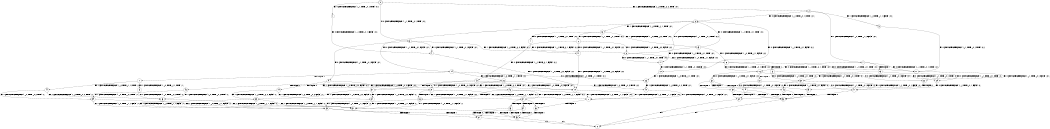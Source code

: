 digraph BCG {
size = "7, 10.5";
center = TRUE;
node [shape = circle];
0 [peripheries = 2];
0 -> 1 [label = "EX !0 !ATOMIC_EXCH_BRANCH (1, +1, TRUE, +0, 1, TRUE) !:0:1:"];
0 -> 2 [label = "EX !1 !ATOMIC_EXCH_BRANCH (1, +0, TRUE, +0, 2, TRUE) !:0:1:"];
0 -> 3 [label = "EX !0 !ATOMIC_EXCH_BRANCH (1, +1, TRUE, +0, 1, TRUE) !:0:1:"];
1 -> 4 [label = "EX !0 !ATOMIC_EXCH_BRANCH (1, +1, TRUE, +0, 1, FALSE) !:0:1:"];
2 -> 5 [label = "EX !1 !ATOMIC_EXCH_BRANCH (1, +0, TRUE, +1, 1, FALSE) !:0:1:"];
2 -> 6 [label = "EX !0 !ATOMIC_EXCH_BRANCH (1, +1, TRUE, +0, 1, TRUE) !:0:1:"];
2 -> 7 [label = "EX !1 !ATOMIC_EXCH_BRANCH (1, +0, TRUE, +1, 1, FALSE) !:0:1:"];
3 -> 4 [label = "EX !0 !ATOMIC_EXCH_BRANCH (1, +1, TRUE, +0, 1, FALSE) !:0:1:"];
3 -> 8 [label = "EX !1 !ATOMIC_EXCH_BRANCH (1, +0, TRUE, +0, 2, FALSE) !:0:1:"];
3 -> 9 [label = "EX !0 !ATOMIC_EXCH_BRANCH (1, +1, TRUE, +0, 1, FALSE) !:0:1:"];
4 -> 10 [label = "EX !1 !ATOMIC_EXCH_BRANCH (1, +0, TRUE, +0, 2, FALSE) !:0:1:"];
5 -> 11 [label = "EX !0 !ATOMIC_EXCH_BRANCH (1, +1, TRUE, +0, 1, TRUE) !:0:1:"];
6 -> 12 [label = "EX !0 !ATOMIC_EXCH_BRANCH (1, +1, TRUE, +0, 1, FALSE) !:0:1:"];
6 -> 13 [label = "EX !1 !ATOMIC_EXCH_BRANCH (1, +0, TRUE, +1, 1, TRUE) !:0:1:"];
6 -> 14 [label = "EX !0 !ATOMIC_EXCH_BRANCH (1, +1, TRUE, +0, 1, FALSE) !:0:1:"];
7 -> 11 [label = "EX !0 !ATOMIC_EXCH_BRANCH (1, +1, TRUE, +0, 1, TRUE) !:0:1:"];
7 -> 15 [label = "TERMINATE !1"];
7 -> 16 [label = "EX !0 !ATOMIC_EXCH_BRANCH (1, +1, TRUE, +0, 1, TRUE) !:0:1:"];
8 -> 17 [label = "EX !0 !ATOMIC_EXCH_BRANCH (1, +1, TRUE, +0, 1, TRUE) !:0:1:"];
8 -> 18 [label = "EX !1 !ATOMIC_EXCH_BRANCH (1, +0, TRUE, +1, 1, FALSE) !:0:1:"];
8 -> 6 [label = "EX !0 !ATOMIC_EXCH_BRANCH (1, +1, TRUE, +0, 1, TRUE) !:0:1:"];
9 -> 10 [label = "EX !1 !ATOMIC_EXCH_BRANCH (1, +0, TRUE, +0, 2, FALSE) !:0:1:"];
9 -> 19 [label = "TERMINATE !0"];
9 -> 20 [label = "EX !1 !ATOMIC_EXCH_BRANCH (1, +0, TRUE, +0, 2, FALSE) !:0:1:"];
10 -> 21 [label = "EX !1 !ATOMIC_EXCH_BRANCH (1, +0, TRUE, +1, 1, FALSE) !:0:1:"];
11 -> 22 [label = "EX !0 !ATOMIC_EXCH_BRANCH (1, +1, TRUE, +0, 1, FALSE) !:0:1:"];
12 -> 23 [label = "EX !1 !ATOMIC_EXCH_BRANCH (1, +0, TRUE, +1, 1, TRUE) !:0:1:"];
13 -> 24 [label = "EX !0 !ATOMIC_EXCH_BRANCH (1, +1, TRUE, +0, 1, TRUE) !:0:1:"];
13 -> 25 [label = "EX !1 !ATOMIC_EXCH_BRANCH (1, +0, TRUE, +0, 2, TRUE) !:0:1:"];
13 -> 26 [label = "EX !0 !ATOMIC_EXCH_BRANCH (1, +1, TRUE, +0, 1, TRUE) !:0:1:"];
14 -> 23 [label = "EX !1 !ATOMIC_EXCH_BRANCH (1, +0, TRUE, +1, 1, TRUE) !:0:1:"];
14 -> 27 [label = "TERMINATE !0"];
14 -> 28 [label = "EX !1 !ATOMIC_EXCH_BRANCH (1, +0, TRUE, +1, 1, TRUE) !:0:1:"];
15 -> 29 [label = "EX !0 !ATOMIC_EXCH_BRANCH (1, +1, TRUE, +0, 1, TRUE) !:0:"];
15 -> 30 [label = "EX !0 !ATOMIC_EXCH_BRANCH (1, +1, TRUE, +0, 1, TRUE) !:0:"];
16 -> 22 [label = "EX !0 !ATOMIC_EXCH_BRANCH (1, +1, TRUE, +0, 1, FALSE) !:0:1:"];
16 -> 31 [label = "TERMINATE !1"];
16 -> 32 [label = "EX !0 !ATOMIC_EXCH_BRANCH (1, +1, TRUE, +0, 1, FALSE) !:0:1:"];
17 -> 12 [label = "EX !0 !ATOMIC_EXCH_BRANCH (1, +1, TRUE, +0, 1, FALSE) !:0:1:"];
18 -> 11 [label = "EX !0 !ATOMIC_EXCH_BRANCH (1, +1, TRUE, +0, 1, TRUE) !:0:1:"];
18 -> 33 [label = "TERMINATE !1"];
18 -> 16 [label = "EX !0 !ATOMIC_EXCH_BRANCH (1, +1, TRUE, +0, 1, TRUE) !:0:1:"];
19 -> 34 [label = "EX !1 !ATOMIC_EXCH_BRANCH (1, +0, TRUE, +0, 2, FALSE) !:1:"];
19 -> 35 [label = "EX !1 !ATOMIC_EXCH_BRANCH (1, +0, TRUE, +0, 2, FALSE) !:1:"];
20 -> 21 [label = "EX !1 !ATOMIC_EXCH_BRANCH (1, +0, TRUE, +1, 1, FALSE) !:0:1:"];
20 -> 36 [label = "TERMINATE !0"];
20 -> 37 [label = "EX !1 !ATOMIC_EXCH_BRANCH (1, +0, TRUE, +1, 1, FALSE) !:0:1:"];
21 -> 38 [label = "TERMINATE !0"];
22 -> 39 [label = "TERMINATE !0"];
23 -> 40 [label = "EX !1 !ATOMIC_EXCH_BRANCH (1, +0, TRUE, +0, 2, TRUE) !:0:1:"];
24 -> 41 [label = "EX !0 !ATOMIC_EXCH_BRANCH (1, +1, TRUE, +0, 1, FALSE) !:0:1:"];
25 -> 17 [label = "EX !0 !ATOMIC_EXCH_BRANCH (1, +1, TRUE, +0, 1, TRUE) !:0:1:"];
25 -> 18 [label = "EX !1 !ATOMIC_EXCH_BRANCH (1, +0, TRUE, +1, 1, FALSE) !:0:1:"];
25 -> 6 [label = "EX !0 !ATOMIC_EXCH_BRANCH (1, +1, TRUE, +0, 1, TRUE) !:0:1:"];
26 -> 41 [label = "EX !0 !ATOMIC_EXCH_BRANCH (1, +1, TRUE, +0, 1, FALSE) !:0:1:"];
26 -> 8 [label = "EX !1 !ATOMIC_EXCH_BRANCH (1, +0, TRUE, +0, 2, FALSE) !:0:1:"];
26 -> 42 [label = "EX !0 !ATOMIC_EXCH_BRANCH (1, +1, TRUE, +0, 1, FALSE) !:0:1:"];
27 -> 43 [label = "EX !1 !ATOMIC_EXCH_BRANCH (1, +0, TRUE, +1, 1, TRUE) !:1:"];
27 -> 44 [label = "EX !1 !ATOMIC_EXCH_BRANCH (1, +0, TRUE, +1, 1, TRUE) !:1:"];
28 -> 40 [label = "EX !1 !ATOMIC_EXCH_BRANCH (1, +0, TRUE, +0, 2, TRUE) !:0:1:"];
28 -> 45 [label = "TERMINATE !0"];
28 -> 46 [label = "EX !1 !ATOMIC_EXCH_BRANCH (1, +0, TRUE, +0, 2, TRUE) !:0:1:"];
29 -> 47 [label = "EX !0 !ATOMIC_EXCH_BRANCH (1, +1, TRUE, +0, 1, FALSE) !:0:"];
30 -> 47 [label = "EX !0 !ATOMIC_EXCH_BRANCH (1, +1, TRUE, +0, 1, FALSE) !:0:"];
30 -> 48 [label = "EX !0 !ATOMIC_EXCH_BRANCH (1, +1, TRUE, +0, 1, FALSE) !:0:"];
31 -> 47 [label = "EX !0 !ATOMIC_EXCH_BRANCH (1, +1, TRUE, +0, 1, FALSE) !:0:"];
31 -> 48 [label = "EX !0 !ATOMIC_EXCH_BRANCH (1, +1, TRUE, +0, 1, FALSE) !:0:"];
32 -> 39 [label = "TERMINATE !0"];
32 -> 49 [label = "TERMINATE !1"];
32 -> 50 [label = "TERMINATE !0"];
33 -> 29 [label = "EX !0 !ATOMIC_EXCH_BRANCH (1, +1, TRUE, +0, 1, TRUE) !:0:"];
33 -> 30 [label = "EX !0 !ATOMIC_EXCH_BRANCH (1, +1, TRUE, +0, 1, TRUE) !:0:"];
34 -> 51 [label = "EX !1 !ATOMIC_EXCH_BRANCH (1, +0, TRUE, +1, 1, FALSE) !:1:"];
35 -> 51 [label = "EX !1 !ATOMIC_EXCH_BRANCH (1, +0, TRUE, +1, 1, FALSE) !:1:"];
35 -> 52 [label = "EX !1 !ATOMIC_EXCH_BRANCH (1, +0, TRUE, +1, 1, FALSE) !:1:"];
36 -> 51 [label = "EX !1 !ATOMIC_EXCH_BRANCH (1, +0, TRUE, +1, 1, FALSE) !:1:"];
36 -> 52 [label = "EX !1 !ATOMIC_EXCH_BRANCH (1, +0, TRUE, +1, 1, FALSE) !:1:"];
37 -> 38 [label = "TERMINATE !0"];
37 -> 53 [label = "TERMINATE !1"];
37 -> 54 [label = "TERMINATE !0"];
38 -> 55 [label = "TERMINATE !1"];
39 -> 56 [label = "TERMINATE !1"];
40 -> 21 [label = "EX !1 !ATOMIC_EXCH_BRANCH (1, +0, TRUE, +1, 1, FALSE) !:0:1:"];
41 -> 10 [label = "EX !1 !ATOMIC_EXCH_BRANCH (1, +0, TRUE, +0, 2, FALSE) !:0:1:"];
42 -> 10 [label = "EX !1 !ATOMIC_EXCH_BRANCH (1, +0, TRUE, +0, 2, FALSE) !:0:1:"];
42 -> 57 [label = "TERMINATE !0"];
42 -> 20 [label = "EX !1 !ATOMIC_EXCH_BRANCH (1, +0, TRUE, +0, 2, FALSE) !:0:1:"];
43 -> 58 [label = "EX !1 !ATOMIC_EXCH_BRANCH (1, +0, TRUE, +0, 2, TRUE) !:1:"];
44 -> 58 [label = "EX !1 !ATOMIC_EXCH_BRANCH (1, +0, TRUE, +0, 2, TRUE) !:1:"];
44 -> 59 [label = "EX !1 !ATOMIC_EXCH_BRANCH (1, +0, TRUE, +0, 2, TRUE) !:1:"];
45 -> 58 [label = "EX !1 !ATOMIC_EXCH_BRANCH (1, +0, TRUE, +0, 2, TRUE) !:1:"];
45 -> 59 [label = "EX !1 !ATOMIC_EXCH_BRANCH (1, +0, TRUE, +0, 2, TRUE) !:1:"];
46 -> 21 [label = "EX !1 !ATOMIC_EXCH_BRANCH (1, +0, TRUE, +1, 1, FALSE) !:0:1:"];
46 -> 36 [label = "TERMINATE !0"];
46 -> 37 [label = "EX !1 !ATOMIC_EXCH_BRANCH (1, +0, TRUE, +1, 1, FALSE) !:0:1:"];
47 -> 56 [label = "TERMINATE !0"];
48 -> 56 [label = "TERMINATE !0"];
48 -> 60 [label = "TERMINATE !0"];
49 -> 56 [label = "TERMINATE !0"];
49 -> 60 [label = "TERMINATE !0"];
50 -> 56 [label = "TERMINATE !1"];
50 -> 60 [label = "TERMINATE !1"];
51 -> 55 [label = "TERMINATE !1"];
52 -> 55 [label = "TERMINATE !1"];
52 -> 61 [label = "TERMINATE !1"];
53 -> 55 [label = "TERMINATE !0"];
53 -> 61 [label = "TERMINATE !0"];
54 -> 55 [label = "TERMINATE !1"];
54 -> 61 [label = "TERMINATE !1"];
55 -> 62 [label = "exit"];
56 -> 62 [label = "exit"];
57 -> 34 [label = "EX !1 !ATOMIC_EXCH_BRANCH (1, +0, TRUE, +0, 2, FALSE) !:1:"];
57 -> 35 [label = "EX !1 !ATOMIC_EXCH_BRANCH (1, +0, TRUE, +0, 2, FALSE) !:1:"];
58 -> 51 [label = "EX !1 !ATOMIC_EXCH_BRANCH (1, +0, TRUE, +1, 1, FALSE) !:1:"];
59 -> 51 [label = "EX !1 !ATOMIC_EXCH_BRANCH (1, +0, TRUE, +1, 1, FALSE) !:1:"];
59 -> 52 [label = "EX !1 !ATOMIC_EXCH_BRANCH (1, +0, TRUE, +1, 1, FALSE) !:1:"];
60 -> 62 [label = "exit"];
61 -> 62 [label = "exit"];
}
